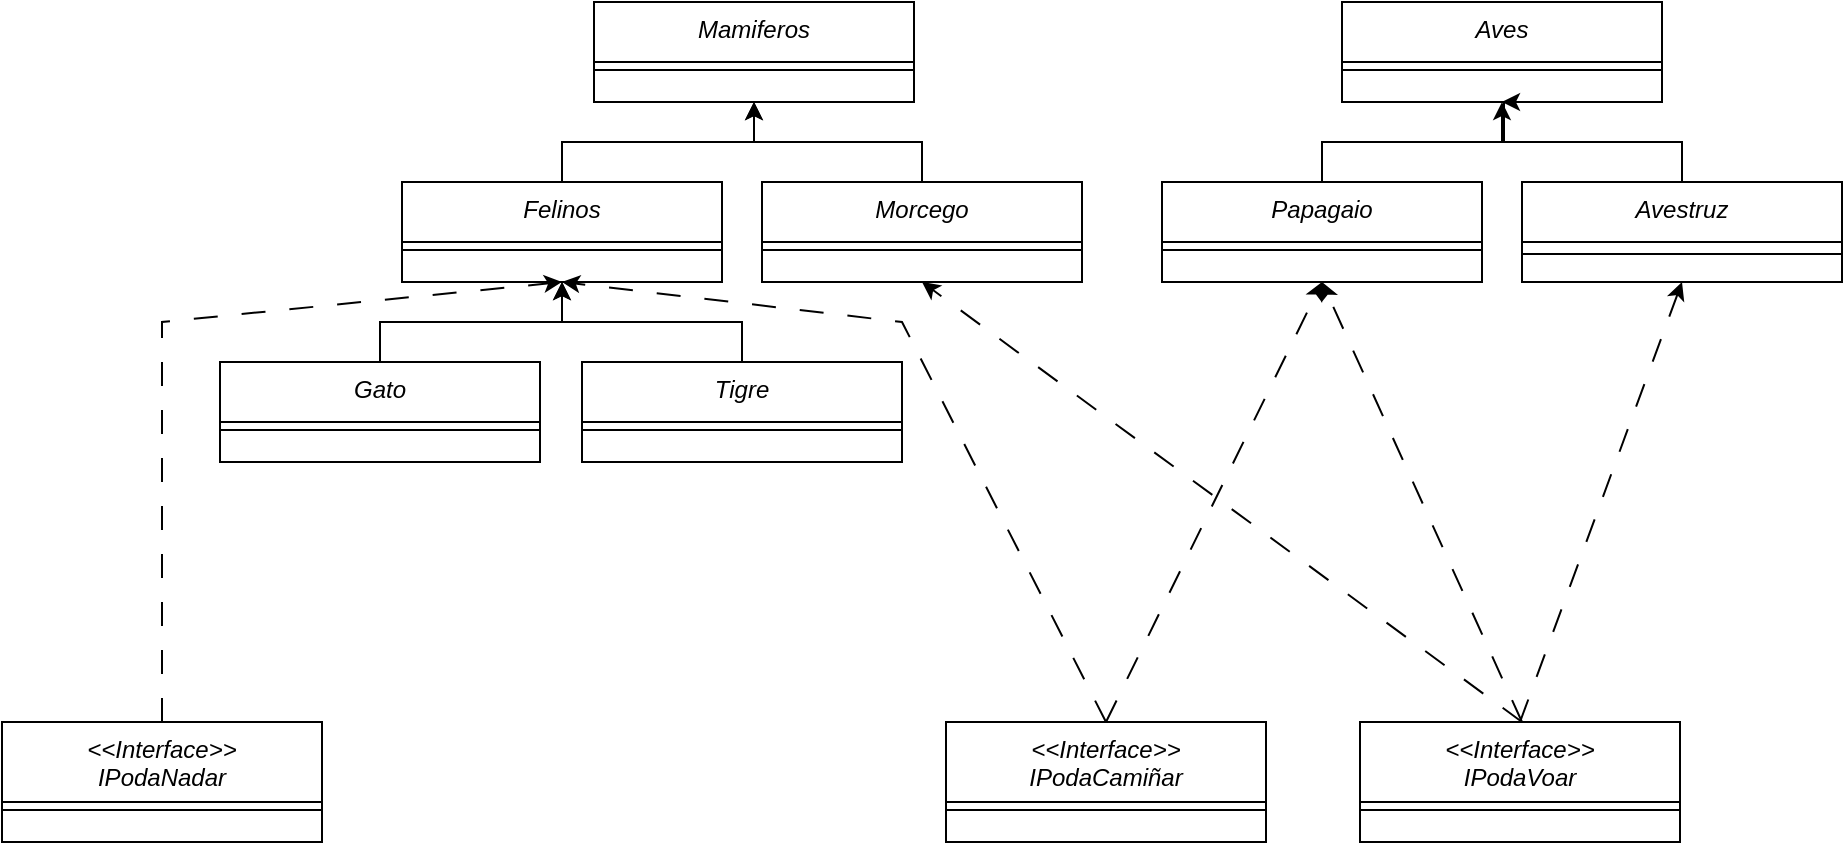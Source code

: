 <mxfile version="22.1.18" type="google">
  <diagram id="C5RBs43oDa-KdzZeNtuy" name="Page-1">
    <mxGraphModel grid="1" page="1" gridSize="10" guides="1" tooltips="1" connect="1" arrows="1" fold="1" pageScale="1" pageWidth="827" pageHeight="1169" math="0" shadow="0">
      <root>
        <mxCell id="WIyWlLk6GJQsqaUBKTNV-0" />
        <mxCell id="WIyWlLk6GJQsqaUBKTNV-1" parent="WIyWlLk6GJQsqaUBKTNV-0" />
        <mxCell id="zkfFHV4jXpPFQw0GAbJ--0" value="&lt;&lt;Interface&gt;&gt;&#xa;IPodaCamiñar&#xa;" style="swimlane;fontStyle=2;align=center;verticalAlign=top;childLayout=stackLayout;horizontal=1;startSize=40;horizontalStack=0;resizeParent=1;resizeLast=0;collapsible=1;marginBottom=0;rounded=0;shadow=0;strokeWidth=1;" vertex="1" parent="WIyWlLk6GJQsqaUBKTNV-1">
          <mxGeometry x="272" y="480" width="160" height="60" as="geometry">
            <mxRectangle x="230" y="140" width="160" height="26" as="alternateBounds" />
          </mxGeometry>
        </mxCell>
        <mxCell id="zkfFHV4jXpPFQw0GAbJ--4" value="" style="line;html=1;strokeWidth=1;align=left;verticalAlign=middle;spacingTop=-1;spacingLeft=3;spacingRight=3;rotatable=0;labelPosition=right;points=[];portConstraint=eastwest;" vertex="1" parent="zkfFHV4jXpPFQw0GAbJ--0">
          <mxGeometry y="40" width="160" height="8" as="geometry" />
        </mxCell>
        <mxCell id="1OtS3Y4y1F-YXQd9RtHM-0" value="&lt;&lt;Interface&gt;&gt;&#xa;IPodaNadar&#xa;" style="swimlane;fontStyle=2;align=center;verticalAlign=top;childLayout=stackLayout;horizontal=1;startSize=40;horizontalStack=0;resizeParent=1;resizeLast=0;collapsible=1;marginBottom=0;rounded=0;shadow=0;strokeWidth=1;" vertex="1" parent="WIyWlLk6GJQsqaUBKTNV-1">
          <mxGeometry x="-200" y="480" width="160" height="60" as="geometry">
            <mxRectangle x="230" y="140" width="160" height="26" as="alternateBounds" />
          </mxGeometry>
        </mxCell>
        <mxCell id="1OtS3Y4y1F-YXQd9RtHM-1" value="" style="line;html=1;strokeWidth=1;align=left;verticalAlign=middle;spacingTop=-1;spacingLeft=3;spacingRight=3;rotatable=0;labelPosition=right;points=[];portConstraint=eastwest;" vertex="1" parent="1OtS3Y4y1F-YXQd9RtHM-0">
          <mxGeometry y="40" width="160" height="8" as="geometry" />
        </mxCell>
        <mxCell id="1OtS3Y4y1F-YXQd9RtHM-4" value="Mamiferos" style="swimlane;fontStyle=2;align=center;verticalAlign=top;childLayout=stackLayout;horizontal=1;startSize=30;horizontalStack=0;resizeParent=1;resizeLast=0;collapsible=1;marginBottom=0;rounded=0;shadow=0;strokeWidth=1;" vertex="1" parent="WIyWlLk6GJQsqaUBKTNV-1">
          <mxGeometry x="96" y="120" width="160" height="50" as="geometry">
            <mxRectangle x="230" y="140" width="160" height="26" as="alternateBounds" />
          </mxGeometry>
        </mxCell>
        <mxCell id="1OtS3Y4y1F-YXQd9RtHM-5" value="" style="line;html=1;strokeWidth=1;align=left;verticalAlign=middle;spacingTop=-1;spacingLeft=3;spacingRight=3;rotatable=0;labelPosition=right;points=[];portConstraint=eastwest;" vertex="1" parent="1OtS3Y4y1F-YXQd9RtHM-4">
          <mxGeometry y="30" width="160" height="8" as="geometry" />
        </mxCell>
        <mxCell id="IjFDqYVCGkWffACL1Bkr-14" style="edgeStyle=orthogonalEdgeStyle;rounded=0;orthogonalLoop=1;jettySize=auto;html=1;exitX=0.5;exitY=0;exitDx=0;exitDy=0;entryX=0.5;entryY=1;entryDx=0;entryDy=0;" edge="1" parent="WIyWlLk6GJQsqaUBKTNV-1" source="1OtS3Y4y1F-YXQd9RtHM-8" target="IjFDqYVCGkWffACL1Bkr-4">
          <mxGeometry relative="1" as="geometry" />
        </mxCell>
        <mxCell id="1OtS3Y4y1F-YXQd9RtHM-8" value="Gato" style="swimlane;fontStyle=2;align=center;verticalAlign=top;childLayout=stackLayout;horizontal=1;startSize=30;horizontalStack=0;resizeParent=1;resizeLast=0;collapsible=1;marginBottom=0;rounded=0;shadow=0;strokeWidth=1;" vertex="1" parent="WIyWlLk6GJQsqaUBKTNV-1">
          <mxGeometry x="-91" y="300" width="160" height="50" as="geometry">
            <mxRectangle x="230" y="140" width="160" height="26" as="alternateBounds" />
          </mxGeometry>
        </mxCell>
        <mxCell id="1OtS3Y4y1F-YXQd9RtHM-9" value="" style="line;html=1;strokeWidth=1;align=left;verticalAlign=middle;spacingTop=-1;spacingLeft=3;spacingRight=3;rotatable=0;labelPosition=right;points=[];portConstraint=eastwest;" vertex="1" parent="1OtS3Y4y1F-YXQd9RtHM-8">
          <mxGeometry y="30" width="160" height="8" as="geometry" />
        </mxCell>
        <mxCell id="IjFDqYVCGkWffACL1Bkr-10" style="edgeStyle=orthogonalEdgeStyle;rounded=0;orthogonalLoop=1;jettySize=auto;html=1;exitX=0.5;exitY=0;exitDx=0;exitDy=0;entryX=0.5;entryY=1;entryDx=0;entryDy=0;" edge="1" parent="WIyWlLk6GJQsqaUBKTNV-1" source="1OtS3Y4y1F-YXQd9RtHM-12" target="IjFDqYVCGkWffACL1Bkr-2">
          <mxGeometry relative="1" as="geometry">
            <mxPoint x="460" y="190" as="targetPoint" />
          </mxGeometry>
        </mxCell>
        <mxCell id="1OtS3Y4y1F-YXQd9RtHM-12" value="Papagaio" style="swimlane;fontStyle=2;align=center;verticalAlign=top;childLayout=stackLayout;horizontal=1;startSize=30;horizontalStack=0;resizeParent=1;resizeLast=0;collapsible=1;marginBottom=0;rounded=0;shadow=0;strokeWidth=1;" vertex="1" parent="WIyWlLk6GJQsqaUBKTNV-1">
          <mxGeometry x="380" y="210" width="160" height="50" as="geometry">
            <mxRectangle x="230" y="140" width="160" height="26" as="alternateBounds" />
          </mxGeometry>
        </mxCell>
        <mxCell id="1OtS3Y4y1F-YXQd9RtHM-13" value="" style="line;html=1;strokeWidth=1;align=left;verticalAlign=middle;spacingTop=-1;spacingLeft=3;spacingRight=3;rotatable=0;labelPosition=right;points=[];portConstraint=eastwest;" vertex="1" parent="1OtS3Y4y1F-YXQd9RtHM-12">
          <mxGeometry y="30" width="160" height="8" as="geometry" />
        </mxCell>
        <mxCell id="IjFDqYVCGkWffACL1Bkr-0" value="&lt;&lt;Interface&gt;&gt;&#xa;IPodaVoar&#xa;" style="swimlane;fontStyle=2;align=center;verticalAlign=top;childLayout=stackLayout;horizontal=1;startSize=40;horizontalStack=0;resizeParent=1;resizeLast=0;collapsible=1;marginBottom=0;rounded=0;shadow=0;strokeWidth=1;" vertex="1" parent="WIyWlLk6GJQsqaUBKTNV-1">
          <mxGeometry x="479" y="480" width="160" height="60" as="geometry">
            <mxRectangle x="230" y="140" width="160" height="26" as="alternateBounds" />
          </mxGeometry>
        </mxCell>
        <mxCell id="IjFDqYVCGkWffACL1Bkr-1" value="" style="line;html=1;strokeWidth=1;align=left;verticalAlign=middle;spacingTop=-1;spacingLeft=3;spacingRight=3;rotatable=0;labelPosition=right;points=[];portConstraint=eastwest;" vertex="1" parent="IjFDqYVCGkWffACL1Bkr-0">
          <mxGeometry y="40" width="160" height="8" as="geometry" />
        </mxCell>
        <mxCell id="IjFDqYVCGkWffACL1Bkr-2" value="Aves" style="swimlane;fontStyle=2;align=center;verticalAlign=top;childLayout=stackLayout;horizontal=1;startSize=30;horizontalStack=0;resizeParent=1;resizeLast=0;collapsible=1;marginBottom=0;rounded=0;shadow=0;strokeWidth=1;" vertex="1" parent="WIyWlLk6GJQsqaUBKTNV-1">
          <mxGeometry x="470" y="120" width="160" height="50" as="geometry">
            <mxRectangle x="230" y="140" width="160" height="26" as="alternateBounds" />
          </mxGeometry>
        </mxCell>
        <mxCell id="IjFDqYVCGkWffACL1Bkr-3" value="" style="line;html=1;strokeWidth=1;align=left;verticalAlign=middle;spacingTop=-1;spacingLeft=3;spacingRight=3;rotatable=0;labelPosition=right;points=[];portConstraint=eastwest;" vertex="1" parent="IjFDqYVCGkWffACL1Bkr-2">
          <mxGeometry y="30" width="160" height="8" as="geometry" />
        </mxCell>
        <mxCell id="IjFDqYVCGkWffACL1Bkr-12" style="edgeStyle=orthogonalEdgeStyle;rounded=0;orthogonalLoop=1;jettySize=auto;html=1;exitX=0.5;exitY=0;exitDx=0;exitDy=0;entryX=0.5;entryY=1;entryDx=0;entryDy=0;" edge="1" parent="WIyWlLk6GJQsqaUBKTNV-1" source="IjFDqYVCGkWffACL1Bkr-4" target="1OtS3Y4y1F-YXQd9RtHM-4">
          <mxGeometry relative="1" as="geometry">
            <mxPoint x="180" y="190" as="targetPoint" />
          </mxGeometry>
        </mxCell>
        <mxCell id="IjFDqYVCGkWffACL1Bkr-4" value="Felinos" style="swimlane;fontStyle=2;align=center;verticalAlign=top;childLayout=stackLayout;horizontal=1;startSize=30;horizontalStack=0;resizeParent=1;resizeLast=0;collapsible=1;marginBottom=0;rounded=0;shadow=0;strokeWidth=1;" vertex="1" parent="WIyWlLk6GJQsqaUBKTNV-1">
          <mxGeometry y="210" width="160" height="50" as="geometry">
            <mxRectangle x="230" y="140" width="160" height="26" as="alternateBounds" />
          </mxGeometry>
        </mxCell>
        <mxCell id="IjFDqYVCGkWffACL1Bkr-5" value="" style="line;html=1;strokeWidth=1;align=left;verticalAlign=middle;spacingTop=-1;spacingLeft=3;spacingRight=3;rotatable=0;labelPosition=right;points=[];portConstraint=eastwest;" vertex="1" parent="IjFDqYVCGkWffACL1Bkr-4">
          <mxGeometry y="30" width="160" height="8" as="geometry" />
        </mxCell>
        <mxCell id="IjFDqYVCGkWffACL1Bkr-11" style="edgeStyle=orthogonalEdgeStyle;rounded=0;orthogonalLoop=1;jettySize=auto;html=1;exitX=0.5;exitY=0;exitDx=0;exitDy=0;entryX=0.5;entryY=1;entryDx=0;entryDy=0;" edge="1" parent="WIyWlLk6GJQsqaUBKTNV-1" source="IjFDqYVCGkWffACL1Bkr-6" target="IjFDqYVCGkWffACL1Bkr-2">
          <mxGeometry relative="1" as="geometry">
            <mxPoint x="550" y="180" as="targetPoint" />
            <Array as="points">
              <mxPoint x="640" y="190" />
              <mxPoint x="551" y="190" />
            </Array>
          </mxGeometry>
        </mxCell>
        <mxCell id="IjFDqYVCGkWffACL1Bkr-6" value="Avestruz" style="swimlane;fontStyle=2;align=center;verticalAlign=top;childLayout=stackLayout;horizontal=1;startSize=30;horizontalStack=0;resizeParent=1;resizeLast=0;collapsible=1;marginBottom=0;rounded=0;shadow=0;strokeWidth=1;" vertex="1" parent="WIyWlLk6GJQsqaUBKTNV-1">
          <mxGeometry x="560" y="210" width="160" height="50" as="geometry">
            <mxRectangle x="230" y="140" width="160" height="26" as="alternateBounds" />
          </mxGeometry>
        </mxCell>
        <mxCell id="IjFDqYVCGkWffACL1Bkr-7" value="" style="line;html=1;strokeWidth=1;align=left;verticalAlign=middle;spacingTop=-1;spacingLeft=3;spacingRight=3;rotatable=0;labelPosition=right;points=[];portConstraint=eastwest;" vertex="1" parent="IjFDqYVCGkWffACL1Bkr-6">
          <mxGeometry y="30" width="160" height="12" as="geometry" />
        </mxCell>
        <mxCell id="IjFDqYVCGkWffACL1Bkr-13" style="edgeStyle=orthogonalEdgeStyle;rounded=0;orthogonalLoop=1;jettySize=auto;html=1;exitX=0.5;exitY=0;exitDx=0;exitDy=0;entryX=0.5;entryY=1;entryDx=0;entryDy=0;" edge="1" parent="WIyWlLk6GJQsqaUBKTNV-1" source="IjFDqYVCGkWffACL1Bkr-8" target="1OtS3Y4y1F-YXQd9RtHM-4">
          <mxGeometry relative="1" as="geometry">
            <mxPoint x="170" y="190" as="targetPoint" />
            <Array as="points">
              <mxPoint x="260" y="190" />
              <mxPoint x="176" y="190" />
            </Array>
          </mxGeometry>
        </mxCell>
        <mxCell id="IjFDqYVCGkWffACL1Bkr-8" value="Morcego" style="swimlane;fontStyle=2;align=center;verticalAlign=top;childLayout=stackLayout;horizontal=1;startSize=30;horizontalStack=0;resizeParent=1;resizeLast=0;collapsible=1;marginBottom=0;rounded=0;shadow=0;strokeWidth=1;" vertex="1" parent="WIyWlLk6GJQsqaUBKTNV-1">
          <mxGeometry x="180" y="210" width="160" height="50" as="geometry">
            <mxRectangle x="230" y="140" width="160" height="26" as="alternateBounds" />
          </mxGeometry>
        </mxCell>
        <mxCell id="IjFDqYVCGkWffACL1Bkr-9" value="" style="line;html=1;strokeWidth=1;align=left;verticalAlign=middle;spacingTop=-1;spacingLeft=3;spacingRight=3;rotatable=0;labelPosition=right;points=[];portConstraint=eastwest;" vertex="1" parent="IjFDqYVCGkWffACL1Bkr-8">
          <mxGeometry y="30" width="160" height="8" as="geometry" />
        </mxCell>
        <mxCell id="IjFDqYVCGkWffACL1Bkr-15" value="" style="endArrow=classic;html=1;rounded=0;entryX=0.5;entryY=1;entryDx=0;entryDy=0;exitX=0.5;exitY=0;exitDx=0;exitDy=0;dashed=1;dashPattern=12 12;" edge="1" parent="WIyWlLk6GJQsqaUBKTNV-1" source="IjFDqYVCGkWffACL1Bkr-0" target="IjFDqYVCGkWffACL1Bkr-6">
          <mxGeometry width="50" height="50" relative="1" as="geometry">
            <mxPoint x="550" y="470" as="sourcePoint" />
            <mxPoint x="600" y="420" as="targetPoint" />
          </mxGeometry>
        </mxCell>
        <mxCell id="IjFDqYVCGkWffACL1Bkr-16" value="" style="endArrow=classic;html=1;rounded=0;entryX=0.5;entryY=1;entryDx=0;entryDy=0;dashed=1;dashPattern=12 12;" edge="1" parent="WIyWlLk6GJQsqaUBKTNV-1" target="1OtS3Y4y1F-YXQd9RtHM-12">
          <mxGeometry width="50" height="50" relative="1" as="geometry">
            <mxPoint x="560" y="480" as="sourcePoint" />
            <mxPoint x="491" y="260" as="targetPoint" />
          </mxGeometry>
        </mxCell>
        <mxCell id="IjFDqYVCGkWffACL1Bkr-17" value="" style="endArrow=classic;html=1;rounded=0;entryX=0.5;entryY=1;entryDx=0;entryDy=0;exitX=0.5;exitY=0;exitDx=0;exitDy=0;dashed=1;dashPattern=12 12;" edge="1" parent="WIyWlLk6GJQsqaUBKTNV-1" source="zkfFHV4jXpPFQw0GAbJ--0" target="1OtS3Y4y1F-YXQd9RtHM-12">
          <mxGeometry width="50" height="50" relative="1" as="geometry">
            <mxPoint x="351" y="480" as="sourcePoint" />
            <mxPoint x="432" y="260" as="targetPoint" />
          </mxGeometry>
        </mxCell>
        <mxCell id="IjFDqYVCGkWffACL1Bkr-18" value="" style="endArrow=classic;html=1;rounded=0;entryX=0.5;entryY=1;entryDx=0;entryDy=0;dashed=1;dashPattern=12 12;" edge="1" parent="WIyWlLk6GJQsqaUBKTNV-1" target="IjFDqYVCGkWffACL1Bkr-8">
          <mxGeometry width="50" height="50" relative="1" as="geometry">
            <mxPoint x="560" y="480" as="sourcePoint" />
            <mxPoint x="650" y="270" as="targetPoint" />
          </mxGeometry>
        </mxCell>
        <mxCell id="IjFDqYVCGkWffACL1Bkr-19" value="" style="endArrow=classic;html=1;rounded=0;dashed=1;dashPattern=12 12;entryX=0.5;entryY=1;entryDx=0;entryDy=0;exitX=0.5;exitY=0;exitDx=0;exitDy=0;" edge="1" parent="WIyWlLk6GJQsqaUBKTNV-1" target="IjFDqYVCGkWffACL1Bkr-4" source="1OtS3Y4y1F-YXQd9RtHM-0">
          <mxGeometry width="50" height="50" relative="1" as="geometry">
            <mxPoint x="148" y="480" as="sourcePoint" />
            <mxPoint x="80" y="270" as="targetPoint" />
            <Array as="points">
              <mxPoint x="-120" y="450" />
              <mxPoint x="-120" y="280" />
            </Array>
          </mxGeometry>
        </mxCell>
        <mxCell id="IjFDqYVCGkWffACL1Bkr-21" value="" style="endArrow=classic;html=1;rounded=0;entryX=0.5;entryY=1;entryDx=0;entryDy=0;dashed=1;dashPattern=12 12;exitX=0.5;exitY=0;exitDx=0;exitDy=0;" edge="1" parent="WIyWlLk6GJQsqaUBKTNV-1" source="zkfFHV4jXpPFQw0GAbJ--0" target="IjFDqYVCGkWffACL1Bkr-4">
          <mxGeometry width="50" height="50" relative="1" as="geometry">
            <mxPoint x="570" y="490" as="sourcePoint" />
            <mxPoint x="270" y="270" as="targetPoint" />
            <Array as="points">
              <mxPoint x="250" y="280" />
            </Array>
          </mxGeometry>
        </mxCell>
        <mxCell id="CtkvQlkEXD98QoTVZRMi-4" style="edgeStyle=orthogonalEdgeStyle;rounded=0;orthogonalLoop=1;jettySize=auto;html=1;exitX=0.5;exitY=0;exitDx=0;exitDy=0;entryX=0.5;entryY=1;entryDx=0;entryDy=0;" edge="1" parent="WIyWlLk6GJQsqaUBKTNV-1" source="CtkvQlkEXD98QoTVZRMi-2" target="IjFDqYVCGkWffACL1Bkr-4">
          <mxGeometry relative="1" as="geometry">
            <mxPoint x="180" y="280" as="targetPoint" />
          </mxGeometry>
        </mxCell>
        <mxCell id="CtkvQlkEXD98QoTVZRMi-2" value="Tigre" style="swimlane;fontStyle=2;align=center;verticalAlign=top;childLayout=stackLayout;horizontal=1;startSize=30;horizontalStack=0;resizeParent=1;resizeLast=0;collapsible=1;marginBottom=0;rounded=0;shadow=0;strokeWidth=1;" vertex="1" parent="WIyWlLk6GJQsqaUBKTNV-1">
          <mxGeometry x="90" y="300" width="160" height="50" as="geometry">
            <mxRectangle x="230" y="140" width="160" height="26" as="alternateBounds" />
          </mxGeometry>
        </mxCell>
        <mxCell id="CtkvQlkEXD98QoTVZRMi-3" value="" style="line;html=1;strokeWidth=1;align=left;verticalAlign=middle;spacingTop=-1;spacingLeft=3;spacingRight=3;rotatable=0;labelPosition=right;points=[];portConstraint=eastwest;" vertex="1" parent="CtkvQlkEXD98QoTVZRMi-2">
          <mxGeometry y="30" width="160" height="8" as="geometry" />
        </mxCell>
      </root>
    </mxGraphModel>
  </diagram>
</mxfile>
